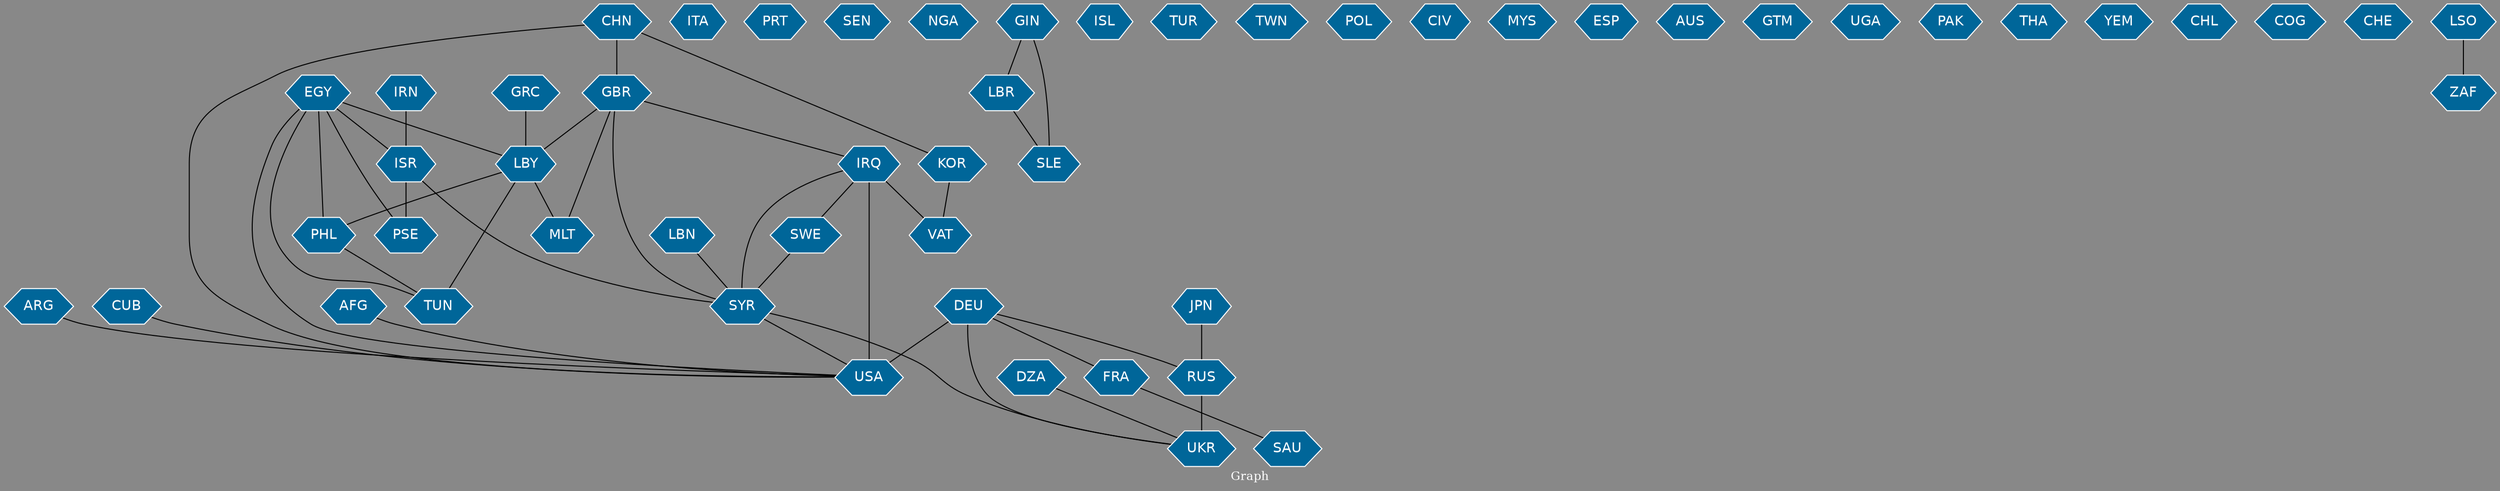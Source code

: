 // Countries together in item graph
graph {
	graph [bgcolor="#888888" fontcolor=white fontsize=12 label="Graph" outputorder=edgesfirst overlap=prism]
	node [color=white fillcolor="#006699" fontcolor=white fontname=Helvetica shape=hexagon style=filled]
	edge [arrowhead=open color=black fontcolor=white fontname=Courier fontsize=12]
		IRQ [label=IRQ]
		GBR [label=GBR]
		ITA [label=ITA]
		LBY [label=LBY]
		PRT [label=PRT]
		PSE [label=PSE]
		USA [label=USA]
		UKR [label=UKR]
		ISR [label=ISR]
		LBN [label=LBN]
		SEN [label=SEN]
		NGA [label=NGA]
		RUS [label=RUS]
		VAT [label=VAT]
		LBR [label=LBR]
		MLT [label=MLT]
		GRC [label=GRC]
		DEU [label=DEU]
		SYR [label=SYR]
		CHN [label=CHN]
		ISL [label=ISL]
		DZA [label=DZA]
		EGY [label=EGY]
		ARG [label=ARG]
		TUN [label=TUN]
		FRA [label=FRA]
		SLE [label=SLE]
		KOR [label=KOR]
		CUB [label=CUB]
		TUR [label=TUR]
		TWN [label=TWN]
		IRN [label=IRN]
		JPN [label=JPN]
		POL [label=POL]
		CIV [label=CIV]
		MYS [label=MYS]
		ESP [label=ESP]
		AUS [label=AUS]
		GTM [label=GTM]
		GIN [label=GIN]
		AFG [label=AFG]
		UGA [label=UGA]
		PAK [label=PAK]
		THA [label=THA]
		SWE [label=SWE]
		YEM [label=YEM]
		CHL [label=CHL]
		PHL [label=PHL]
		SAU [label=SAU]
		COG [label=COG]
		CHE [label=CHE]
		ZAF [label=ZAF]
		LSO [label=LSO]
			EGY -- PHL [weight=1]
			SYR -- USA [weight=2]
			DEU -- UKR [weight=2]
			ISR -- PSE [weight=26]
			DEU -- RUS [weight=2]
			GRC -- LBY [weight=1]
			CHN -- USA [weight=1]
			SWE -- SYR [weight=1]
			ISR -- SYR [weight=1]
			LBY -- PHL [weight=1]
			EGY -- PSE [weight=1]
			CHN -- GBR [weight=1]
			ARG -- USA [weight=1]
			IRQ -- USA [weight=11]
			PHL -- TUN [weight=1]
			GBR -- MLT [weight=1]
			EGY -- ISR [weight=1]
			LBY -- TUN [weight=2]
			EGY -- TUN [weight=2]
			DEU -- FRA [weight=1]
			KOR -- VAT [weight=3]
			GBR -- LBY [weight=5]
			IRQ -- VAT [weight=3]
			IRQ -- SWE [weight=1]
			EGY -- USA [weight=1]
			LBY -- MLT [weight=1]
			LSO -- ZAF [weight=1]
			FRA -- SAU [weight=1]
			GIN -- SLE [weight=1]
			JPN -- RUS [weight=1]
			DEU -- USA [weight=2]
			RUS -- UKR [weight=26]
			IRN -- ISR [weight=1]
			IRQ -- SYR [weight=3]
			SYR -- UKR [weight=1]
			CUB -- USA [weight=1]
			LBN -- SYR [weight=2]
			LBR -- SLE [weight=1]
			EGY -- LBY [weight=2]
			DZA -- UKR [weight=1]
			CHN -- KOR [weight=1]
			GBR -- IRQ [weight=4]
			AFG -- USA [weight=1]
			GIN -- LBR [weight=1]
			GBR -- SYR [weight=2]
}